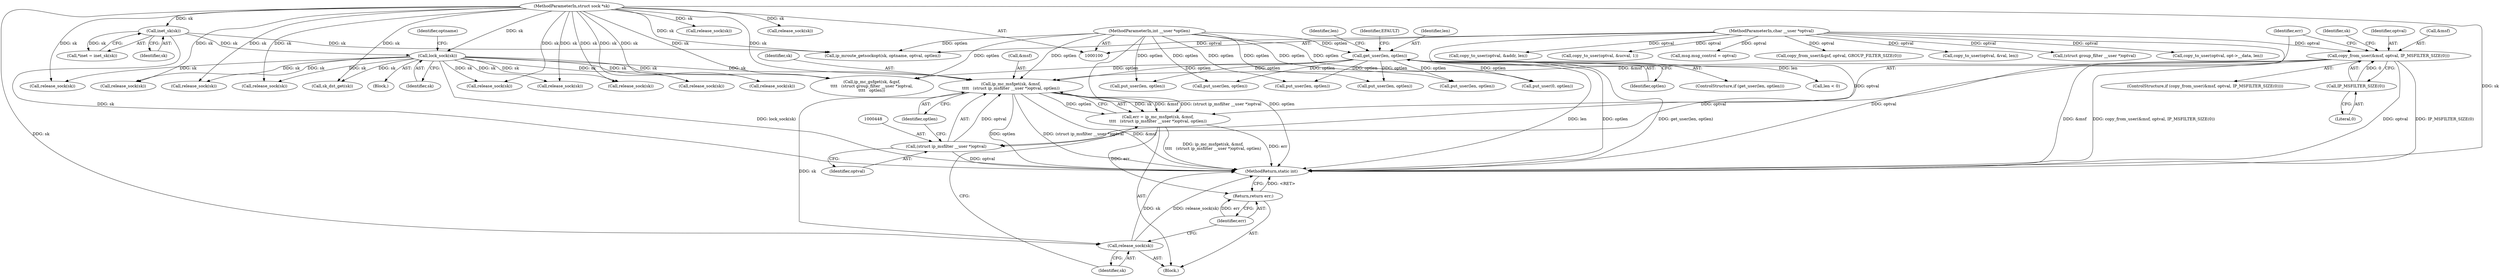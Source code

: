 digraph "0_linux_f6d8bd051c391c1c0458a30b2a7abcd939329259_25@pointer" {
"1000443" [label="(Call,ip_mc_msfget(sk, &msf,\n\t\t\t\t   (struct ip_msfilter __user *)optval, optlen))"];
"1000144" [label="(Call,lock_sock(sk))"];
"1000110" [label="(Call,inet_sk(sk))"];
"1000101" [label="(MethodParameterIn,struct sock *sk)"];
"1000429" [label="(Call,copy_from_user(&msf, optval, IP_MSFILTER_SIZE(0)))"];
"1000104" [label="(MethodParameterIn,char __user *optval)"];
"1000433" [label="(Call,IP_MSFILTER_SIZE(0))"];
"1000447" [label="(Call,(struct ip_msfilter __user *)optval)"];
"1000131" [label="(Call,get_user(len, optlen))"];
"1000105" [label="(MethodParameterIn,int __user *optlen)"];
"1000441" [label="(Call,err = ip_mc_msfget(sk, &msf,\n\t\t\t\t   (struct ip_msfilter __user *)optval, optlen))"];
"1000453" [label="(Return,return err;)"];
"1000451" [label="(Call,release_sock(sk))"];
"1000444" [label="(Identifier,sk)"];
"1000436" [label="(Call,release_sock(sk))"];
"1000139" [label="(Identifier,len)"];
"1000437" [label="(Identifier,sk)"];
"1000445" [label="(Call,&msf)"];
"1000633" [label="(Call,release_sock(sk))"];
"1000681" [label="(Call,put_user(len, optlen))"];
"1000130" [label="(ControlStructure,if (get_user(len, optlen)))"];
"1000603" [label="(Call,put_user(len, optlen))"];
"1000478" [label="(Call,release_sock(sk))"];
"1000180" [label="(Call,release_sock(sk))"];
"1000628" [label="(Call,release_sock(sk))"];
"1000104" [label="(MethodParameterIn,char __user *optval)"];
"1000111" [label="(Identifier,sk)"];
"1000518" [label="(Call,msg.msg_control = optval)"];
"1000414" [label="(Block,)"];
"1000485" [label="(Call,ip_mc_gsfget(sk, &gsf,\n\t\t\t\t   (struct group_filter __user *)optval,\n\t\t\t\t   optlen))"];
"1000443" [label="(Call,ip_mc_msfget(sk, &msf,\n\t\t\t\t   (struct ip_msfilter __user *)optval, optlen))"];
"1000698" [label="(MethodReturn,static int)"];
"1000110" [label="(Call,inet_sk(sk))"];
"1000189" [label="(Call,put_user(0, optlen))"];
"1000471" [label="(Call,copy_from_user(&gsf, optval, GROUP_FILTER_SIZE(0)))"];
"1000432" [label="(Identifier,optval)"];
"1000688" [label="(Call,copy_to_user(optval, &val, len))"];
"1000453" [label="(Return,return err;)"];
"1000101" [label="(MethodParameterIn,struct sock *sk)"];
"1000465" [label="(Call,release_sock(sk))"];
"1000449" [label="(Identifier,optval)"];
"1000147" [label="(Identifier,optname)"];
"1000108" [label="(Call,*inet = inet_sk(sk))"];
"1000136" [label="(Identifier,EFAULT)"];
"1000138" [label="(Call,len < 0)"];
"1000393" [label="(Call,release_sock(sk))"];
"1000441" [label="(Call,err = ip_mc_msfget(sk, &msf,\n\t\t\t\t   (struct ip_msfilter __user *)optval, optlen))"];
"1000452" [label="(Identifier,sk)"];
"1000396" [label="(Call,put_user(len, optlen))"];
"1000341" [label="(Call,sk_dst_get(sk))"];
"1000133" [label="(Identifier,optlen)"];
"1000131" [label="(Call,get_user(len, optlen))"];
"1000489" [label="(Call,(struct group_filter __user *)optval)"];
"1000125" [label="(Call,ip_mroute_getsockopt(sk, optname, optval, optlen))"];
"1000433" [label="(Call,IP_MSFILTER_SIZE(0))"];
"1000429" [label="(Call,copy_from_user(&msf, optval, IP_MSFILTER_SIZE(0)))"];
"1000106" [label="(Block,)"];
"1000451" [label="(Call,release_sock(sk))"];
"1000423" [label="(Call,release_sock(sk))"];
"1000428" [label="(ControlStructure,if (copy_from_user(&msf, optval, IP_MSFILTER_SIZE(0))))"];
"1000202" [label="(Call,copy_to_user(optval, opt->__data, len))"];
"1000454" [label="(Identifier,err)"];
"1000493" [label="(Call,release_sock(sk))"];
"1000195" [label="(Call,put_user(len, optlen))"];
"1000507" [label="(Call,release_sock(sk))"];
"1000434" [label="(Literal,0)"];
"1000450" [label="(Identifier,optlen)"];
"1000430" [label="(Call,&msf)"];
"1000132" [label="(Identifier,len)"];
"1000447" [label="(Call,(struct ip_msfilter __user *)optval)"];
"1000145" [label="(Identifier,sk)"];
"1000105" [label="(MethodParameterIn,int __user *optlen)"];
"1000356" [label="(Call,release_sock(sk))"];
"1000663" [label="(Call,put_user(len, optlen))"];
"1000442" [label="(Identifier,err)"];
"1000403" [label="(Call,copy_to_user(optval, &addr, len))"];
"1000670" [label="(Call,copy_to_user(optval, &ucval, 1))"];
"1000144" [label="(Call,lock_sock(sk))"];
"1000443" -> "1000441"  [label="AST: "];
"1000443" -> "1000450"  [label="CFG: "];
"1000444" -> "1000443"  [label="AST: "];
"1000445" -> "1000443"  [label="AST: "];
"1000447" -> "1000443"  [label="AST: "];
"1000450" -> "1000443"  [label="AST: "];
"1000441" -> "1000443"  [label="CFG: "];
"1000443" -> "1000698"  [label="DDG: optlen"];
"1000443" -> "1000698"  [label="DDG: (struct ip_msfilter __user *)optval"];
"1000443" -> "1000698"  [label="DDG: &msf"];
"1000443" -> "1000441"  [label="DDG: sk"];
"1000443" -> "1000441"  [label="DDG: &msf"];
"1000443" -> "1000441"  [label="DDG: (struct ip_msfilter __user *)optval"];
"1000443" -> "1000441"  [label="DDG: optlen"];
"1000144" -> "1000443"  [label="DDG: sk"];
"1000101" -> "1000443"  [label="DDG: sk"];
"1000429" -> "1000443"  [label="DDG: &msf"];
"1000447" -> "1000443"  [label="DDG: optval"];
"1000131" -> "1000443"  [label="DDG: optlen"];
"1000105" -> "1000443"  [label="DDG: optlen"];
"1000443" -> "1000451"  [label="DDG: sk"];
"1000144" -> "1000106"  [label="AST: "];
"1000144" -> "1000145"  [label="CFG: "];
"1000145" -> "1000144"  [label="AST: "];
"1000147" -> "1000144"  [label="CFG: "];
"1000144" -> "1000698"  [label="DDG: lock_sock(sk)"];
"1000110" -> "1000144"  [label="DDG: sk"];
"1000101" -> "1000144"  [label="DDG: sk"];
"1000144" -> "1000180"  [label="DDG: sk"];
"1000144" -> "1000341"  [label="DDG: sk"];
"1000144" -> "1000393"  [label="DDG: sk"];
"1000144" -> "1000423"  [label="DDG: sk"];
"1000144" -> "1000436"  [label="DDG: sk"];
"1000144" -> "1000465"  [label="DDG: sk"];
"1000144" -> "1000478"  [label="DDG: sk"];
"1000144" -> "1000485"  [label="DDG: sk"];
"1000144" -> "1000507"  [label="DDG: sk"];
"1000144" -> "1000628"  [label="DDG: sk"];
"1000144" -> "1000633"  [label="DDG: sk"];
"1000110" -> "1000108"  [label="AST: "];
"1000110" -> "1000111"  [label="CFG: "];
"1000111" -> "1000110"  [label="AST: "];
"1000108" -> "1000110"  [label="CFG: "];
"1000110" -> "1000698"  [label="DDG: sk"];
"1000110" -> "1000108"  [label="DDG: sk"];
"1000101" -> "1000110"  [label="DDG: sk"];
"1000110" -> "1000125"  [label="DDG: sk"];
"1000101" -> "1000100"  [label="AST: "];
"1000101" -> "1000698"  [label="DDG: sk"];
"1000101" -> "1000125"  [label="DDG: sk"];
"1000101" -> "1000180"  [label="DDG: sk"];
"1000101" -> "1000341"  [label="DDG: sk"];
"1000101" -> "1000356"  [label="DDG: sk"];
"1000101" -> "1000393"  [label="DDG: sk"];
"1000101" -> "1000423"  [label="DDG: sk"];
"1000101" -> "1000436"  [label="DDG: sk"];
"1000101" -> "1000451"  [label="DDG: sk"];
"1000101" -> "1000465"  [label="DDG: sk"];
"1000101" -> "1000478"  [label="DDG: sk"];
"1000101" -> "1000485"  [label="DDG: sk"];
"1000101" -> "1000493"  [label="DDG: sk"];
"1000101" -> "1000507"  [label="DDG: sk"];
"1000101" -> "1000628"  [label="DDG: sk"];
"1000101" -> "1000633"  [label="DDG: sk"];
"1000429" -> "1000428"  [label="AST: "];
"1000429" -> "1000433"  [label="CFG: "];
"1000430" -> "1000429"  [label="AST: "];
"1000432" -> "1000429"  [label="AST: "];
"1000433" -> "1000429"  [label="AST: "];
"1000437" -> "1000429"  [label="CFG: "];
"1000442" -> "1000429"  [label="CFG: "];
"1000429" -> "1000698"  [label="DDG: optval"];
"1000429" -> "1000698"  [label="DDG: IP_MSFILTER_SIZE(0)"];
"1000429" -> "1000698"  [label="DDG: &msf"];
"1000429" -> "1000698"  [label="DDG: copy_from_user(&msf, optval, IP_MSFILTER_SIZE(0))"];
"1000104" -> "1000429"  [label="DDG: optval"];
"1000433" -> "1000429"  [label="DDG: 0"];
"1000429" -> "1000447"  [label="DDG: optval"];
"1000104" -> "1000100"  [label="AST: "];
"1000104" -> "1000698"  [label="DDG: optval"];
"1000104" -> "1000125"  [label="DDG: optval"];
"1000104" -> "1000202"  [label="DDG: optval"];
"1000104" -> "1000403"  [label="DDG: optval"];
"1000104" -> "1000447"  [label="DDG: optval"];
"1000104" -> "1000471"  [label="DDG: optval"];
"1000104" -> "1000489"  [label="DDG: optval"];
"1000104" -> "1000518"  [label="DDG: optval"];
"1000104" -> "1000670"  [label="DDG: optval"];
"1000104" -> "1000688"  [label="DDG: optval"];
"1000433" -> "1000434"  [label="CFG: "];
"1000434" -> "1000433"  [label="AST: "];
"1000447" -> "1000449"  [label="CFG: "];
"1000448" -> "1000447"  [label="AST: "];
"1000449" -> "1000447"  [label="AST: "];
"1000450" -> "1000447"  [label="CFG: "];
"1000447" -> "1000698"  [label="DDG: optval"];
"1000131" -> "1000130"  [label="AST: "];
"1000131" -> "1000133"  [label="CFG: "];
"1000132" -> "1000131"  [label="AST: "];
"1000133" -> "1000131"  [label="AST: "];
"1000136" -> "1000131"  [label="CFG: "];
"1000139" -> "1000131"  [label="CFG: "];
"1000131" -> "1000698"  [label="DDG: len"];
"1000131" -> "1000698"  [label="DDG: optlen"];
"1000131" -> "1000698"  [label="DDG: get_user(len, optlen)"];
"1000105" -> "1000131"  [label="DDG: optlen"];
"1000131" -> "1000138"  [label="DDG: len"];
"1000131" -> "1000189"  [label="DDG: optlen"];
"1000131" -> "1000195"  [label="DDG: optlen"];
"1000131" -> "1000396"  [label="DDG: optlen"];
"1000131" -> "1000485"  [label="DDG: optlen"];
"1000131" -> "1000603"  [label="DDG: optlen"];
"1000131" -> "1000663"  [label="DDG: optlen"];
"1000131" -> "1000681"  [label="DDG: optlen"];
"1000105" -> "1000100"  [label="AST: "];
"1000105" -> "1000698"  [label="DDG: optlen"];
"1000105" -> "1000125"  [label="DDG: optlen"];
"1000105" -> "1000189"  [label="DDG: optlen"];
"1000105" -> "1000195"  [label="DDG: optlen"];
"1000105" -> "1000396"  [label="DDG: optlen"];
"1000105" -> "1000485"  [label="DDG: optlen"];
"1000105" -> "1000603"  [label="DDG: optlen"];
"1000105" -> "1000663"  [label="DDG: optlen"];
"1000105" -> "1000681"  [label="DDG: optlen"];
"1000441" -> "1000414"  [label="AST: "];
"1000442" -> "1000441"  [label="AST: "];
"1000452" -> "1000441"  [label="CFG: "];
"1000441" -> "1000698"  [label="DDG: err"];
"1000441" -> "1000698"  [label="DDG: ip_mc_msfget(sk, &msf,\n\t\t\t\t   (struct ip_msfilter __user *)optval, optlen)"];
"1000441" -> "1000453"  [label="DDG: err"];
"1000453" -> "1000414"  [label="AST: "];
"1000453" -> "1000454"  [label="CFG: "];
"1000454" -> "1000453"  [label="AST: "];
"1000698" -> "1000453"  [label="CFG: "];
"1000453" -> "1000698"  [label="DDG: <RET>"];
"1000454" -> "1000453"  [label="DDG: err"];
"1000451" -> "1000414"  [label="AST: "];
"1000451" -> "1000452"  [label="CFG: "];
"1000452" -> "1000451"  [label="AST: "];
"1000454" -> "1000451"  [label="CFG: "];
"1000451" -> "1000698"  [label="DDG: sk"];
"1000451" -> "1000698"  [label="DDG: release_sock(sk)"];
}
